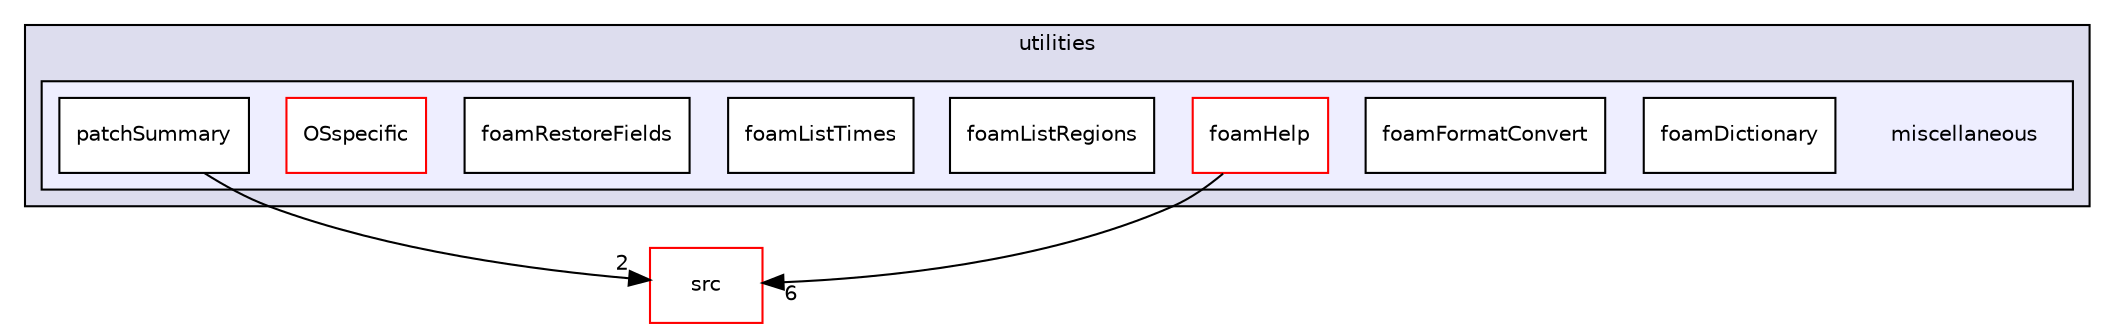digraph "applications/utilities/miscellaneous" {
  bgcolor=transparent;
  compound=true
  node [ fontsize="10", fontname="Helvetica"];
  edge [ labelfontsize="10", labelfontname="Helvetica"];
  subgraph clusterdir_a740ba71acc8f57051af57c325cf1aa6 {
    graph [ bgcolor="#ddddee", pencolor="black", label="utilities" fontname="Helvetica", fontsize="10", URL="dir_a740ba71acc8f57051af57c325cf1aa6.html"]
  subgraph clusterdir_3210494cbdf79b7f44b411965daadab0 {
    graph [ bgcolor="#eeeeff", pencolor="black", label="" URL="dir_3210494cbdf79b7f44b411965daadab0.html"];
    dir_3210494cbdf79b7f44b411965daadab0 [shape=plaintext label="miscellaneous"];
    dir_8bb5a17e47d892a2980f5223b8b60721 [shape=box label="foamDictionary" color="black" fillcolor="white" style="filled" URL="dir_8bb5a17e47d892a2980f5223b8b60721.html"];
    dir_2020bc9d02c2226b7cafa9649829dc89 [shape=box label="foamFormatConvert" color="black" fillcolor="white" style="filled" URL="dir_2020bc9d02c2226b7cafa9649829dc89.html"];
    dir_e9b197d08dffbad36b1bd7288f9a5cd0 [shape=box label="foamHelp" color="red" fillcolor="white" style="filled" URL="dir_e9b197d08dffbad36b1bd7288f9a5cd0.html"];
    dir_ec30006f007cc9365101f279082e5eed [shape=box label="foamListRegions" color="black" fillcolor="white" style="filled" URL="dir_ec30006f007cc9365101f279082e5eed.html"];
    dir_26cb98393718a0b1c9c8e2a5f7920694 [shape=box label="foamListTimes" color="black" fillcolor="white" style="filled" URL="dir_26cb98393718a0b1c9c8e2a5f7920694.html"];
    dir_09c39b2281ae33f16a78b48a977762e3 [shape=box label="foamRestoreFields" color="black" fillcolor="white" style="filled" URL="dir_09c39b2281ae33f16a78b48a977762e3.html"];
    dir_8c9ea997fba7dcaeb1d38700ba96b2ba [shape=box label="OSspecific" color="red" fillcolor="white" style="filled" URL="dir_8c9ea997fba7dcaeb1d38700ba96b2ba.html"];
    dir_eaf807ee741540255625ab4a69dd4a84 [shape=box label="patchSummary" color="black" fillcolor="white" style="filled" URL="dir_eaf807ee741540255625ab4a69dd4a84.html"];
  }
  }
  dir_68267d1309a1af8e8297ef4c3efbcdba [shape=box label="src" color="red" URL="dir_68267d1309a1af8e8297ef4c3efbcdba.html"];
  dir_eaf807ee741540255625ab4a69dd4a84->dir_68267d1309a1af8e8297ef4c3efbcdba [headlabel="2", labeldistance=1.5 headhref="dir_000401_000499.html"];
  dir_e9b197d08dffbad36b1bd7288f9a5cd0->dir_68267d1309a1af8e8297ef4c3efbcdba [headlabel="6", labeldistance=1.5 headhref="dir_000389_000499.html"];
}
